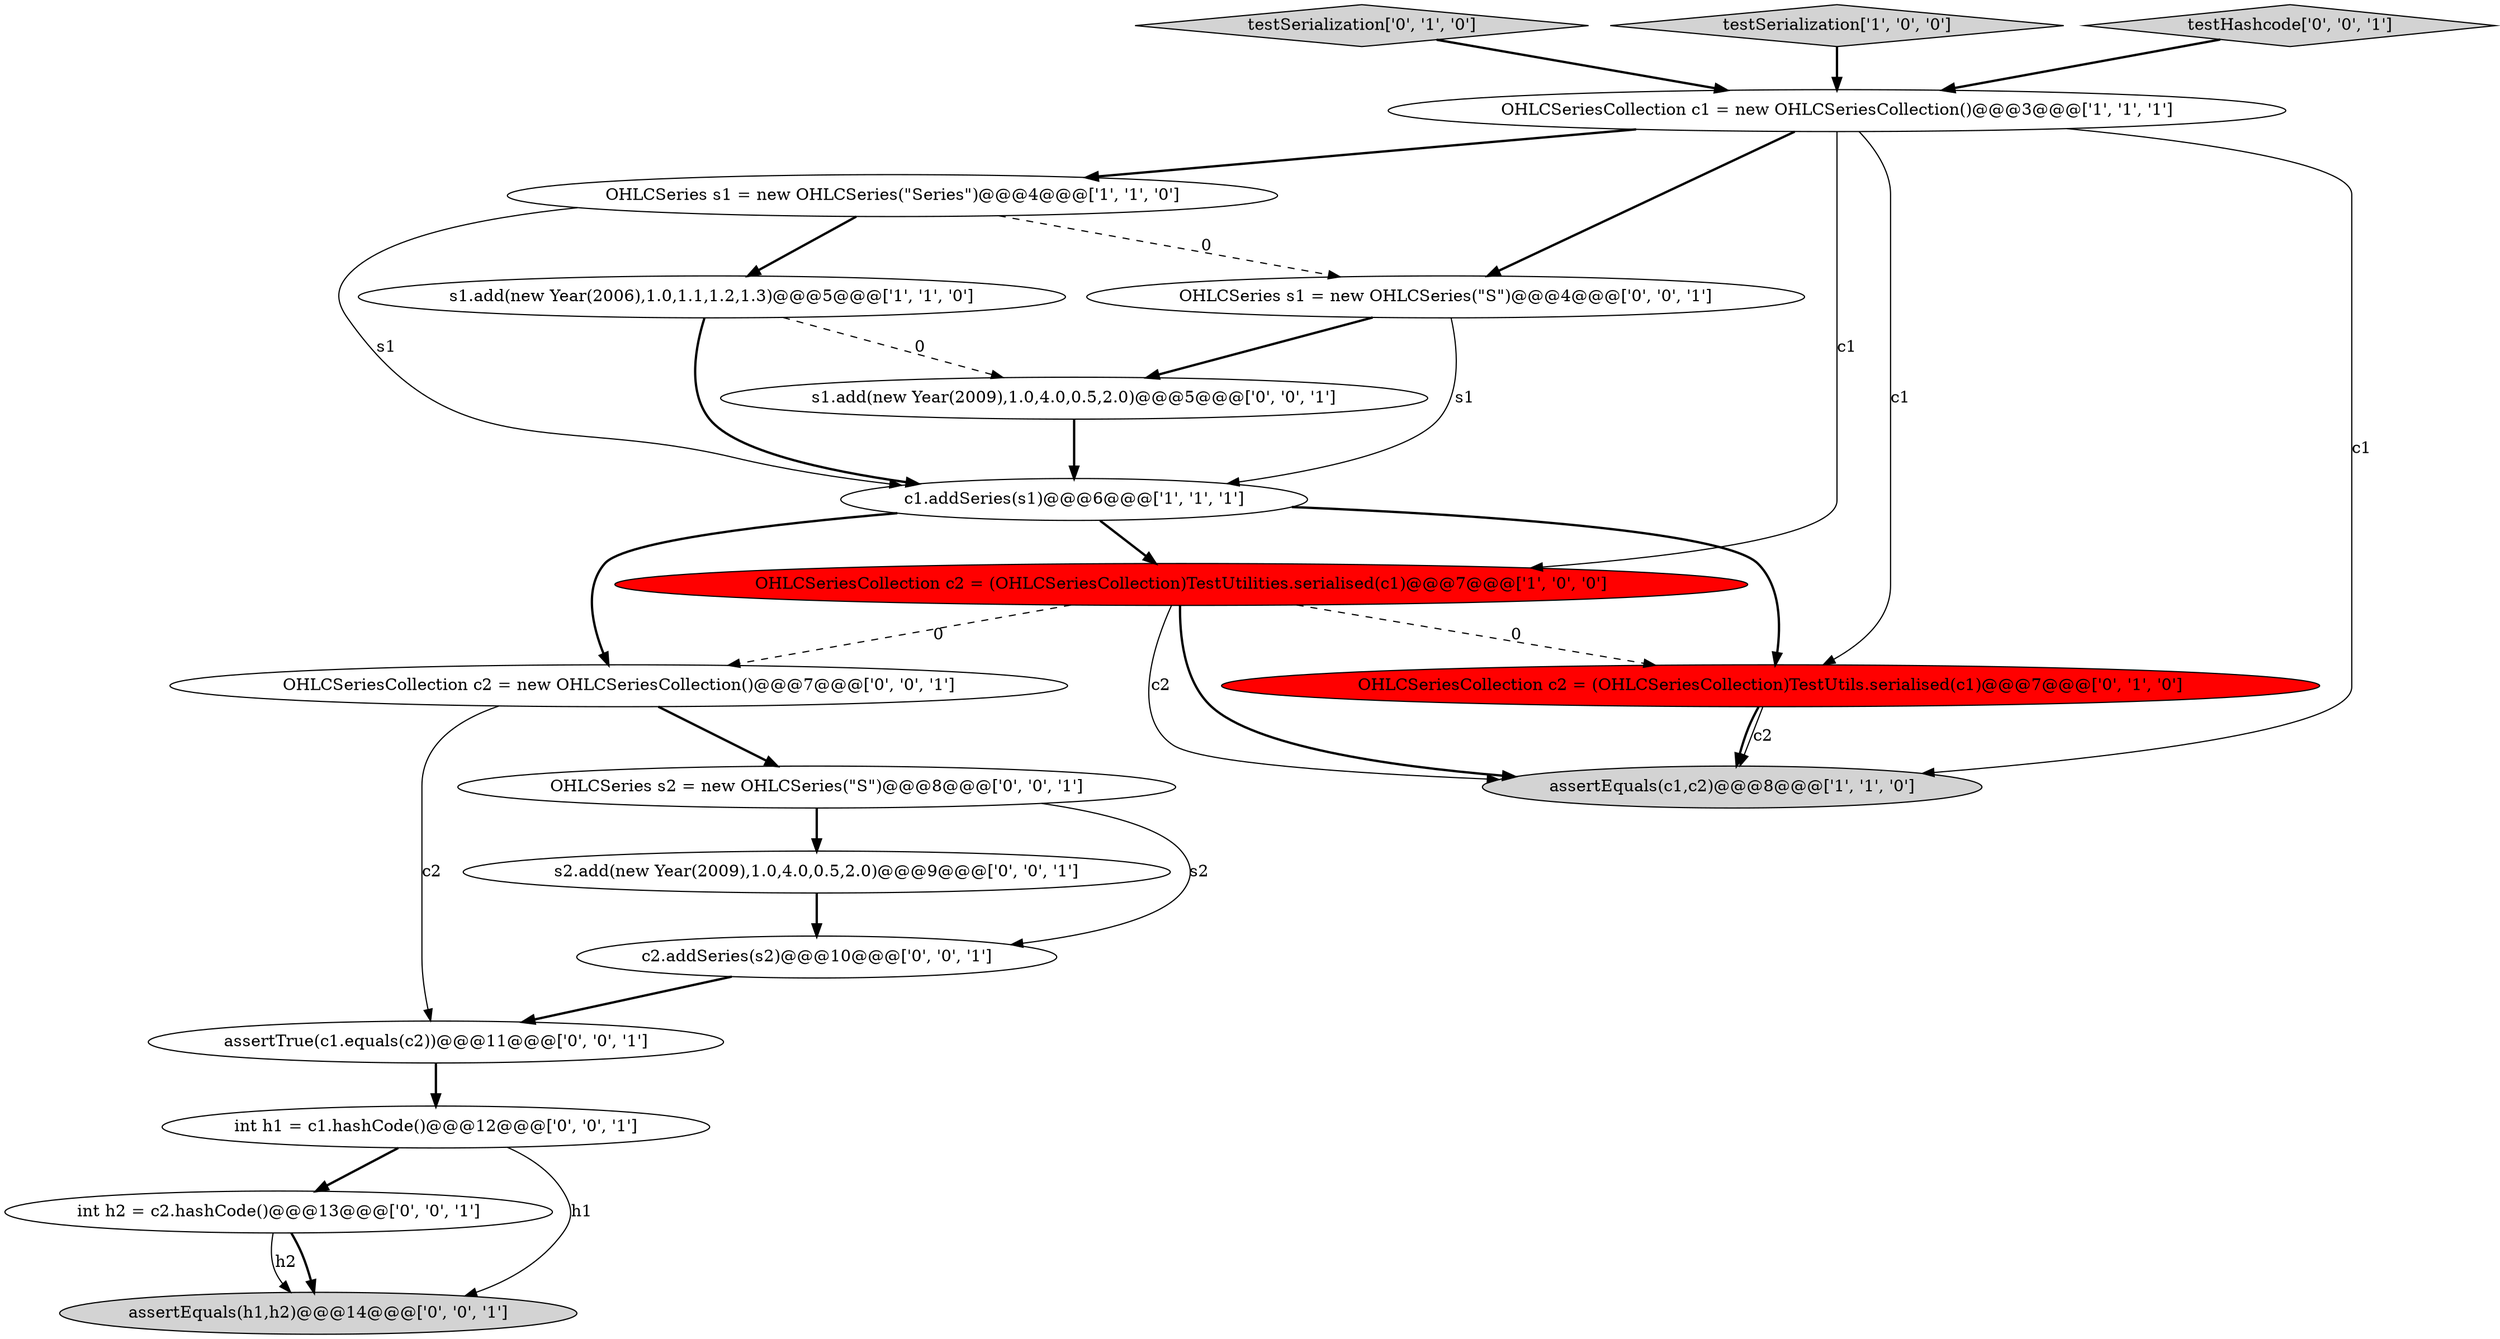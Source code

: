 digraph {
2 [style = filled, label = "c1.addSeries(s1)@@@6@@@['1', '1', '1']", fillcolor = white, shape = ellipse image = "AAA0AAABBB1BBB"];
0 [style = filled, label = "OHLCSeries s1 = new OHLCSeries(\"Series\")@@@4@@@['1', '1', '0']", fillcolor = white, shape = ellipse image = "AAA0AAABBB1BBB"];
4 [style = filled, label = "OHLCSeriesCollection c1 = new OHLCSeriesCollection()@@@3@@@['1', '1', '1']", fillcolor = white, shape = ellipse image = "AAA0AAABBB1BBB"];
1 [style = filled, label = "OHLCSeriesCollection c2 = (OHLCSeriesCollection)TestUtilities.serialised(c1)@@@7@@@['1', '0', '0']", fillcolor = red, shape = ellipse image = "AAA1AAABBB1BBB"];
7 [style = filled, label = "OHLCSeriesCollection c2 = (OHLCSeriesCollection)TestUtils.serialised(c1)@@@7@@@['0', '1', '0']", fillcolor = red, shape = ellipse image = "AAA1AAABBB2BBB"];
11 [style = filled, label = "int h2 = c2.hashCode()@@@13@@@['0', '0', '1']", fillcolor = white, shape = ellipse image = "AAA0AAABBB3BBB"];
9 [style = filled, label = "s2.add(new Year(2009),1.0,4.0,0.5,2.0)@@@9@@@['0', '0', '1']", fillcolor = white, shape = ellipse image = "AAA0AAABBB3BBB"];
8 [style = filled, label = "testSerialization['0', '1', '0']", fillcolor = lightgray, shape = diamond image = "AAA0AAABBB2BBB"];
18 [style = filled, label = "s1.add(new Year(2009),1.0,4.0,0.5,2.0)@@@5@@@['0', '0', '1']", fillcolor = white, shape = ellipse image = "AAA0AAABBB3BBB"];
3 [style = filled, label = "s1.add(new Year(2006),1.0,1.1,1.2,1.3)@@@5@@@['1', '1', '0']", fillcolor = white, shape = ellipse image = "AAA0AAABBB1BBB"];
5 [style = filled, label = "testSerialization['1', '0', '0']", fillcolor = lightgray, shape = diamond image = "AAA0AAABBB1BBB"];
14 [style = filled, label = "assertEquals(h1,h2)@@@14@@@['0', '0', '1']", fillcolor = lightgray, shape = ellipse image = "AAA0AAABBB3BBB"];
15 [style = filled, label = "OHLCSeries s2 = new OHLCSeries(\"S\")@@@8@@@['0', '0', '1']", fillcolor = white, shape = ellipse image = "AAA0AAABBB3BBB"];
13 [style = filled, label = "c2.addSeries(s2)@@@10@@@['0', '0', '1']", fillcolor = white, shape = ellipse image = "AAA0AAABBB3BBB"];
19 [style = filled, label = "OHLCSeriesCollection c2 = new OHLCSeriesCollection()@@@7@@@['0', '0', '1']", fillcolor = white, shape = ellipse image = "AAA0AAABBB3BBB"];
6 [style = filled, label = "assertEquals(c1,c2)@@@8@@@['1', '1', '0']", fillcolor = lightgray, shape = ellipse image = "AAA0AAABBB1BBB"];
10 [style = filled, label = "int h1 = c1.hashCode()@@@12@@@['0', '0', '1']", fillcolor = white, shape = ellipse image = "AAA0AAABBB3BBB"];
16 [style = filled, label = "testHashcode['0', '0', '1']", fillcolor = lightgray, shape = diamond image = "AAA0AAABBB3BBB"];
12 [style = filled, label = "OHLCSeries s1 = new OHLCSeries(\"S\")@@@4@@@['0', '0', '1']", fillcolor = white, shape = ellipse image = "AAA0AAABBB3BBB"];
17 [style = filled, label = "assertTrue(c1.equals(c2))@@@11@@@['0', '0', '1']", fillcolor = white, shape = ellipse image = "AAA0AAABBB3BBB"];
0->3 [style = bold, label=""];
17->10 [style = bold, label=""];
7->6 [style = solid, label="c2"];
0->2 [style = solid, label="s1"];
2->19 [style = bold, label=""];
15->13 [style = solid, label="s2"];
11->14 [style = bold, label=""];
2->1 [style = bold, label=""];
3->18 [style = dashed, label="0"];
1->19 [style = dashed, label="0"];
4->7 [style = solid, label="c1"];
11->14 [style = solid, label="h2"];
1->6 [style = solid, label="c2"];
18->2 [style = bold, label=""];
0->12 [style = dashed, label="0"];
4->1 [style = solid, label="c1"];
4->0 [style = bold, label=""];
13->17 [style = bold, label=""];
10->14 [style = solid, label="h1"];
1->6 [style = bold, label=""];
3->2 [style = bold, label=""];
15->9 [style = bold, label=""];
5->4 [style = bold, label=""];
7->6 [style = bold, label=""];
4->6 [style = solid, label="c1"];
12->18 [style = bold, label=""];
4->12 [style = bold, label=""];
2->7 [style = bold, label=""];
8->4 [style = bold, label=""];
19->15 [style = bold, label=""];
16->4 [style = bold, label=""];
19->17 [style = solid, label="c2"];
1->7 [style = dashed, label="0"];
9->13 [style = bold, label=""];
10->11 [style = bold, label=""];
12->2 [style = solid, label="s1"];
}
